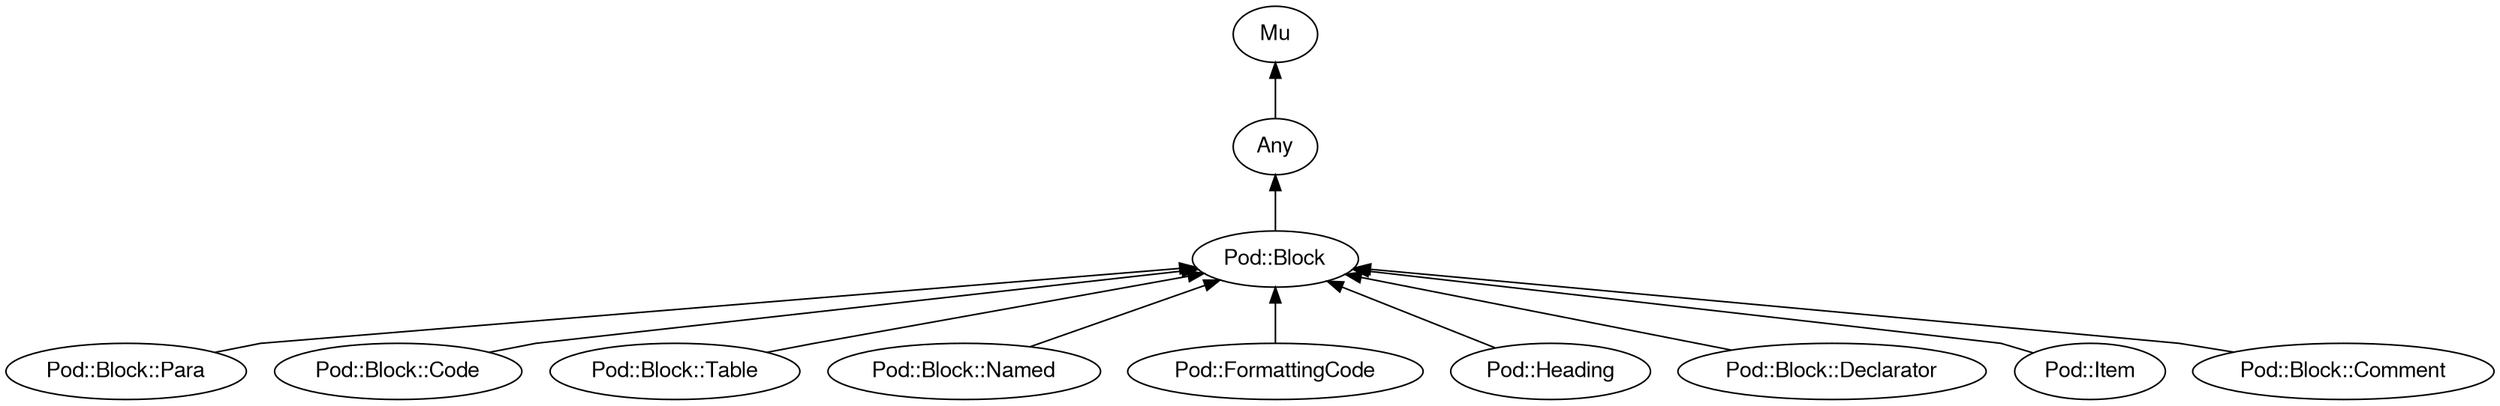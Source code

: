digraph "perl6-type-graph" {
    rankdir=BT;
    splines=polyline;
    overlap=false; 
    // Types
    "Pod::Block" [color="#000000", fontcolor="#000000", href="/type/Pod::Block", fontname="FreeSans"];
    "Mu" [color="#000000", fontcolor="#000000", href="/type/Mu", fontname="FreeSans"];
    "Any" [color="#000000", fontcolor="#000000", href="/type/Any", fontname="FreeSans"];
    "Pod::Block::Para" [color="#000000", fontcolor="#000000", href="/type/Pod::Block::Para", fontname="FreeSans"];
    "Pod::Block::Code" [color="#000000", fontcolor="#000000", href="/type/Pod::Block::Code", fontname="FreeSans"];
    "Pod::Block::Table" [color="#000000", fontcolor="#000000", href="/type/Pod::Block::Table", fontname="FreeSans"];
    "Pod::Block::Named" [color="#000000", fontcolor="#000000", href="/type/Pod::Block::Named", fontname="FreeSans"];
    "Pod::FormattingCode" [color="#000000", fontcolor="#000000", href="/type/Pod::FormattingCode", fontname="FreeSans"];
    "Pod::Heading" [color="#000000", fontcolor="#000000", href="/type/Pod::Heading", fontname="FreeSans"];
    "Pod::Block::Declarator" [color="#000000", fontcolor="#000000", href="/type/Pod::Block::Declarator", fontname="FreeSans"];
    "Pod::Item" [color="#000000", fontcolor="#000000", href="/type/Pod::Item", fontname="FreeSans"];
    "Pod::Block::Comment" [color="#000000", fontcolor="#000000", href="/type/Pod::Block::Comment", fontname="FreeSans"];

    // Superclasses
    "Pod::Block" -> "Any" [color="#000000"];
    "Any" -> "Mu" [color="#000000"];
    "Pod::Block::Para" -> "Pod::Block" [color="#000000"];
    "Pod::Block::Code" -> "Pod::Block" [color="#000000"];
    "Pod::Block::Table" -> "Pod::Block" [color="#000000"];
    "Pod::Block::Named" -> "Pod::Block" [color="#000000"];
    "Pod::FormattingCode" -> "Pod::Block" [color="#000000"];
    "Pod::Heading" -> "Pod::Block" [color="#000000"];
    "Pod::Block::Declarator" -> "Pod::Block" [color="#000000"];
    "Pod::Item" -> "Pod::Block" [color="#000000"];
    "Pod::Block::Comment" -> "Pod::Block" [color="#000000"];

    // Roles
}
